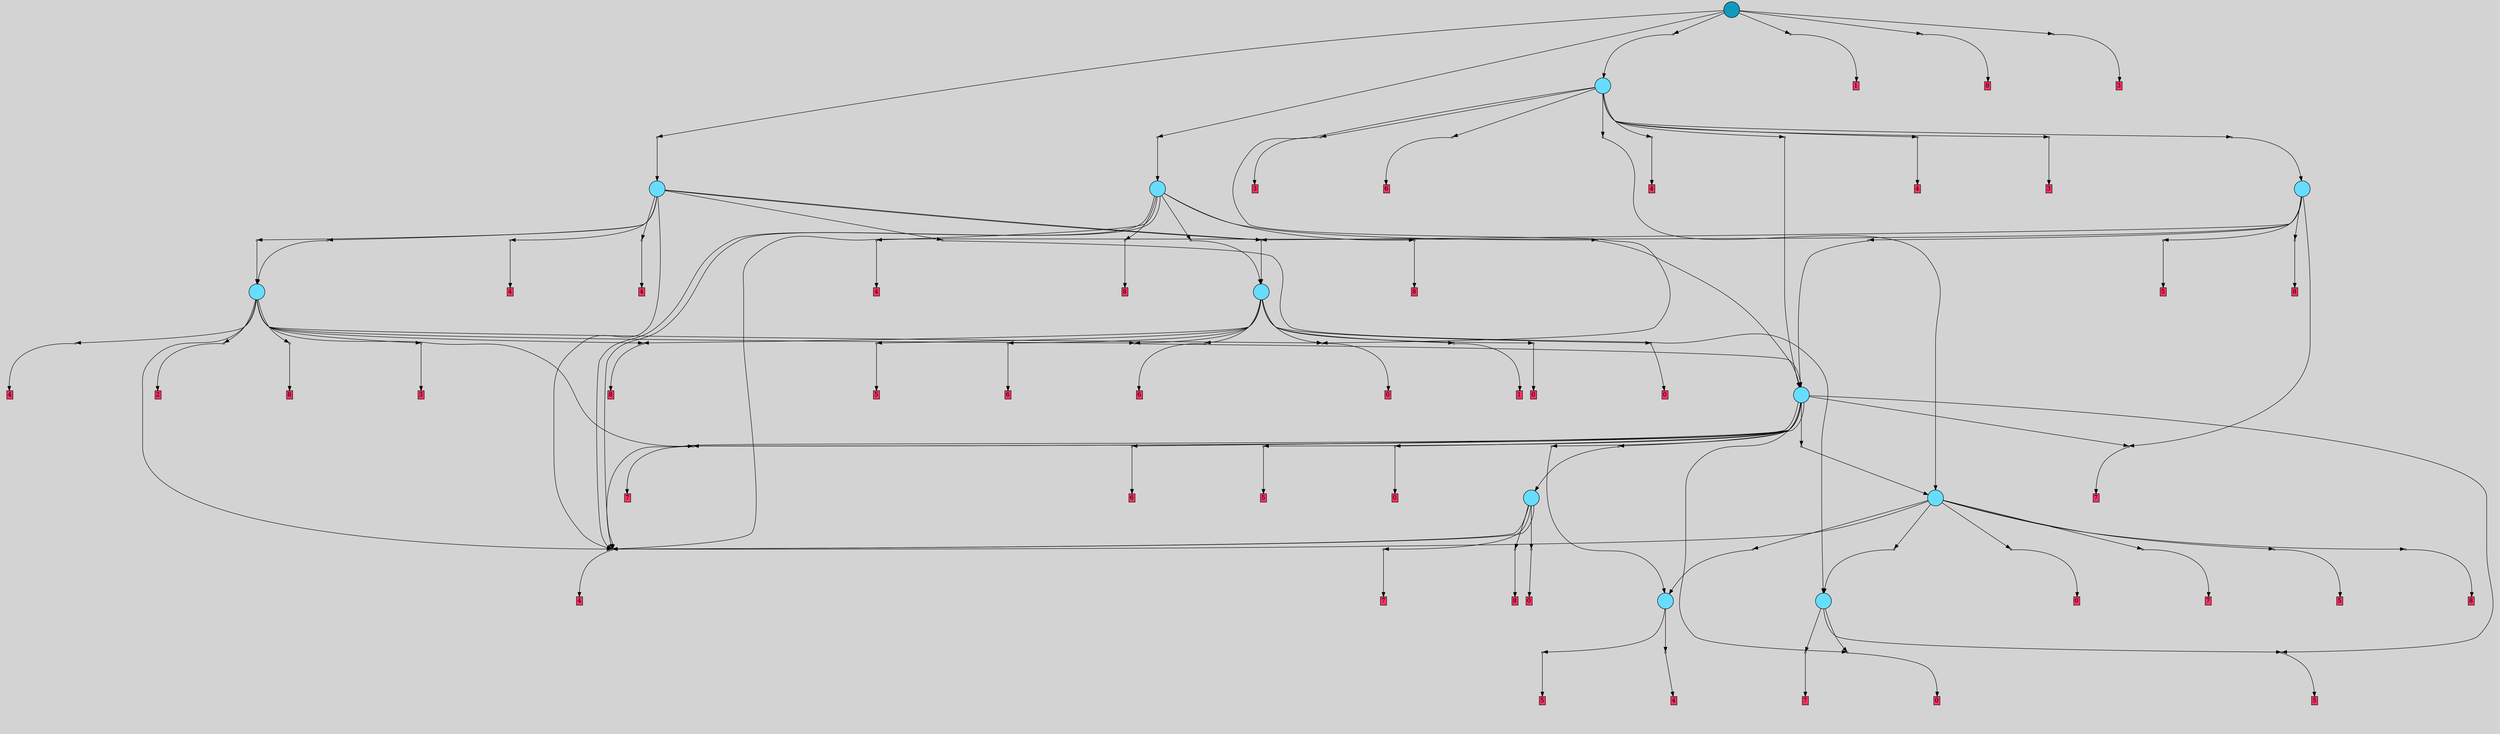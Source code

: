 // File exported with GEGELATI v1.3.1
// On the 2024-04-09 17:56:33
// With the File::TPGGraphDotExporter
digraph{
	graph[pad = "0.212, 0.055" bgcolor = lightgray]
	node[shape=circle style = filled label = ""]
		T4 [fillcolor="#66ddff"]
		T29 [fillcolor="#66ddff"]
		T34 [fillcolor="#66ddff"]
		T99 [fillcolor="#66ddff"]
		T178 [fillcolor="#66ddff"]
		T267 [fillcolor="#66ddff"]
		T281 [fillcolor="#66ddff"]
		T438 [fillcolor="#66ddff"]
		T498 [fillcolor="#66ddff"]
		T554 [fillcolor="#66ddff"]
		T604 [fillcolor="#66ddff"]
		T717 [fillcolor="#1199bb"]
		P16936 [fillcolor="#cccccc" shape=point] //
		I16936 [shape=box style=invis label="6|4&1|0#3|1#2|5#2|3#4|5#1|5&#92;n2|6&1|7#2|2#2|6#3|3#1|3#0|0&#92;n4|6&3|5#4|6#3|0#3|4#2|2#2|0&#92;n3|1&0|1#0|5#1|0#1|5#2|2#3|6&#92;n5|5&2|2#0|0#3|3#1|1#2|6#3|4&#92;n3|6&3|0#4|2#3|5#4|3#2|1#2|7&#92;n7|0&3|1#3|2#2|3#4|6#2|4#2|0&#92;n6|1&0|4#2|4#1|0#2|1#4|3#1|6&#92;n3|7&0|2#2|6#1|1#4|5#4|3#1|5&#92;n"]
		P16936 -> I16936[style=invis]
		A11760 [fillcolor="#ff3366" shape=box margin=0.03 width=0 height=0 label="4"]
		T4 -> P16936 -> A11760
		P16937 [fillcolor="#cccccc" shape=point] //
		I16937 [shape=box style=invis label="8|1&1|2#4|3#3|6#4|2#0|1#4|7&#92;n1|5&1|7#0|1#4|4#1|7#2|4#0|7&#92;n8|7&3|6#1|5#1|3#2|6#2|6#2|1&#92;n6|7&1|7#2|4#1|3#0|5#2|1#1|7&#92;n"]
		P16937 -> I16937[style=invis]
		A11761 [fillcolor="#ff3366" shape=box margin=0.03 width=0 height=0 label="5"]
		T4 -> P16937 -> A11761
		P16938 [fillcolor="#cccccc" shape=point] //
		I16938 [shape=box style=invis label="3|2&0|1#4|3#3|1#4|6#3|6#0|3&#92;n0|5&1|5#1|2#2|4#3|4#2|3#2|0&#92;n2|1&3|1#4|3#4|1#4|3#1|7#4|0&#92;n4|0&2|3#3|6#0|2#4|0#4|4#1|3&#92;n"]
		P16938 -> I16938[style=invis]
		A11762 [fillcolor="#ff3366" shape=box margin=0.03 width=0 height=0 label="0"]
		T29 -> P16938 -> A11762
		P16939 [fillcolor="#cccccc" shape=point] //
		I16939 [shape=box style=invis label="8|5&1|3#0|6#4|2#1|0#2|2#4|0&#92;n5|2&3|7#4|0#4|4#3|0#4|7#3|3&#92;n7|5&2|4#0|1#0|2#2|0#0|2#1|4&#92;n0|6&3|0#2|7#2|1#2|4#0|3#2|2&#92;n7|3&3|7#4|5#0|1#0|7#2|7#4|2&#92;n3|5&1|6#1|1#1|7#0|1#2|6#2|6&#92;n8|0&4|5#3|4#1|1#2|7#0|3#4|5&#92;n2|5&2|7#2|3#3|1#0|2#3|2#1|3&#92;n0|4&4|0#4|0#2|3#4|4#3|7#1|5&#92;n"]
		P16939 -> I16939[style=invis]
		A11763 [fillcolor="#ff3366" shape=box margin=0.03 width=0 height=0 label="4"]
		T29 -> P16939 -> A11763
		P16940 [fillcolor="#cccccc" shape=point] //
		I16940 [shape=box style=invis label="1|0&4|4#3|4#1|2#2|0#1|1#4|4&#92;n7|5&3|3#2|6#3|5#3|1#4|2#4|3&#92;n2|3&3|3#0|3#1|6#4|5#4|7#1|4&#92;n"]
		P16940 -> I16940[style=invis]
		A11764 [fillcolor="#ff3366" shape=box margin=0.03 width=0 height=0 label="7"]
		T29 -> P16940 -> A11764
		T29 -> P16939
		P16941 [fillcolor="#cccccc" shape=point] //
		I16941 [shape=box style=invis label="7|3&2|4#2|6#4|1#1|0#3|6#0|7&#92;n6|3&1|4#2|4#1|5#0|0#4|6#3|6&#92;n4|6&1|0#0|7#0|3#1|3#2|6#3|5&#92;n0|0&1|6#2|5#0|0#0|3#1|1#1|2&#92;n8|7&4|7#4|4#0|1#0|6#2|3#2|5&#92;n"]
		P16941 -> I16941[style=invis]
		A11765 [fillcolor="#ff3366" shape=box margin=0.03 width=0 height=0 label="8"]
		T29 -> P16941 -> A11765
		P16942 [fillcolor="#cccccc" shape=point] //
		I16942 [shape=box style=invis label="4|3&3|4#3|7#4|6#3|3#4|6#0|0&#92;n0|3&0|3#4|1#2|4#0|3#2|0#0|7&#92;n2|3&0|4#0|1#4|2#2|7#0|2#2|1&#92;n0|7&4|7#4|7#1|1#3|7#2|0#0|6&#92;n0|5&0|2#1|1#0|0#0|5#0|6#0|7&#92;n"]
		P16942 -> I16942[style=invis]
		A11766 [fillcolor="#ff3366" shape=box margin=0.03 width=0 height=0 label="0"]
		T34 -> P16942 -> A11766
		P16943 [fillcolor="#cccccc" shape=point] //
		I16943 [shape=box style=invis label="5|0&2|5#3|7#3|1#2|0#3|5#3|1&#92;n8|4&0|0#4|7#2|4#4|1#0|6#1|1&#92;n4|0&2|5#4|0#0|7#3|2#1|5#0|2&#92;n7|2&0|6#1|4#1|0#2|1#1|3#2|2&#92;n5|5&2|5#0|0#0|7#0|5#3|3#2|1&#92;n6|0&0|2#0|1#4|1#2|4#2|4#2|1&#92;n3|0&0|3#3|5#2|7#0|2#1|2#4|7&#92;n3|0&2|6#4|1#3|0#2|0#4|0#4|0&#92;n2|3&1|7#3|2#2|7#3|3#1|0#3|5&#92;n"]
		P16943 -> I16943[style=invis]
		A11767 [fillcolor="#ff3366" shape=box margin=0.03 width=0 height=0 label="5"]
		T34 -> P16943 -> A11767
		P16944 [fillcolor="#cccccc" shape=point] //
		I16944 [shape=box style=invis label="5|1&3|0#3|4#2|0#0|3#3|0#0|7&#92;n3|0&4|1#3|1#3|6#1|5#2|4#4|1&#92;n"]
		P16944 -> I16944[style=invis]
		A11768 [fillcolor="#ff3366" shape=box margin=0.03 width=0 height=0 label="7"]
		T34 -> P16944 -> A11768
		P16945 [fillcolor="#cccccc" shape=point] //
		I16945 [shape=box style=invis label="7|2&4|1#4|2#0|3#3|7#0|6#0|3&#92;n0|3&4|0#0|5#0|2#4|0#1|4#2|1&#92;n8|6&3|3#2|7#0|5#2|0#1|4#1|1&#92;n"]
		P16945 -> I16945[style=invis]
		T99 -> P16945 -> T4
		P16946 [fillcolor="#cccccc" shape=point] //
		I16946 [shape=box style=invis label="4|0&2|3#3|6#0|2#4|0#4|4#1|3&#92;n2|1&3|1#4|3#4|1#4|3#1|7#4|0&#92;n3|2&0|1#4|3#3|1#4|6#3|6#0|3&#92;n"]
		P16946 -> I16946[style=invis]
		A11769 [fillcolor="#ff3366" shape=box margin=0.03 width=0 height=0 label="0"]
		T99 -> P16946 -> A11769
		P16947 [fillcolor="#cccccc" shape=point] //
		I16947 [shape=box style=invis label="1|5&3|2#0|3#2|5#1|5#3|0#0|5&#92;n6|2&3|4#0|0#0|3#4|4#4|5#1|7&#92;n1|2&0|6#0|4#4|1#0|0#2|6#4|6&#92;n8|0&1|7#3|6#0|7#2|5#2|2#2|3&#92;n"]
		P16947 -> I16947[style=invis]
		A11770 [fillcolor="#ff3366" shape=box margin=0.03 width=0 height=0 label="7"]
		T99 -> P16947 -> A11770
		P16948 [fillcolor="#cccccc" shape=point] //
		I16948 [shape=box style=invis label="5|0&2|5#3|7#3|1#2|0#3|5#3|1&#92;n2|3&3|0#1|3#3|7#0|0#3|1#4|3&#92;n8|4&0|0#4|7#2|4#4|1#0|6#1|1&#92;n4|0&2|5#4|0#0|7#3|2#0|5#0|2&#92;n5|5&2|5#0|0#0|7#0|5#3|3#2|1&#92;n5|2&0|6#1|4#1|0#2|1#1|3#2|2&#92;n6|0&0|2#0|1#4|1#2|4#2|4#2|1&#92;n3|0&2|6#4|1#3|0#2|0#4|0#4|0&#92;n3|0&0|3#3|5#2|7#0|2#1|2#4|7&#92;n"]
		P16948 -> I16948[style=invis]
		A11771 [fillcolor="#ff3366" shape=box margin=0.03 width=0 height=0 label="5"]
		T99 -> P16948 -> A11771
		T99 -> P16939
		P16949 [fillcolor="#cccccc" shape=point] //
		I16949 [shape=box style=invis label="4|4&2|6#0|0#0|1#2|1#1|1#3|1&#92;n3|5&2|0#4|4#2|6#0|7#3|3#3|6&#92;n7|0&3|3#3|4#1|2#3|7#0|5#4|0&#92;n"]
		P16949 -> I16949[style=invis]
		T99 -> P16949 -> T34
		P16950 [fillcolor="#cccccc" shape=point] //
		I16950 [shape=box style=invis label="3|0&0|6#2|0#1|6#1|0#4|2#2|5&#92;n4|3&2|3#0|4#0|4#3|4#1|1#1|0&#92;n7|5&4|1#4|7#0|3#0|4#1|5#2|4&#92;n4|3&0|5#2|1#3|7#4|7#4|6#2|0&#92;n3|0&0|6#0|6#3|1#1|6#1|4#0|6&#92;n0|1&2|1#1|5#4|1#2|3#3|0#0|0&#92;n2|0&3|1#4|3#0|3#2|2#2|3#2|3&#92;n2|7&1|6#0|7#4|0#2|3#4|2#2|2&#92;n2|5&0|2#3|2#3|6#3|0#2|1#0|5&#92;n2|1&2|2#1|3#3|0#0|3#0|2#3|5&#92;n"]
		P16950 -> I16950[style=invis]
		A11772 [fillcolor="#ff3366" shape=box margin=0.03 width=0 height=0 label="8"]
		T99 -> P16950 -> A11772
		P16951 [fillcolor="#cccccc" shape=point] //
		I16951 [shape=box style=invis label="8|0&3|3#2|6#2|3#0|0#1|4#1|1&#92;n2|7&4|3#1|2#0|6#1|7#4|6#1|2&#92;n"]
		P16951 -> I16951[style=invis]
		A11773 [fillcolor="#ff3366" shape=box margin=0.03 width=0 height=0 label="6"]
		T178 -> P16951 -> A11773
		P16952 [fillcolor="#cccccc" shape=point] //
		I16952 [shape=box style=invis label="6|0&3|2#1|3#3|7#2|1#3|0#3|5&#92;n2|6&4|1#2|3#0|1#2|5#4|4#4|3&#92;n8|7&4|6#1|5#1|3#2|6#0|6#2|1&#92;n6|7&1|7#2|4#1|3#0|5#2|6#1|7&#92;n"]
		P16952 -> I16952[style=invis]
		A11774 [fillcolor="#ff3366" shape=box margin=0.03 width=0 height=0 label="5"]
		T178 -> P16952 -> A11774
		P16953 [fillcolor="#cccccc" shape=point] //
		I16953 [shape=box style=invis label="2|5&3|1#4|6#3|2#0|1#0|1#1|0&#92;n4|3&2|3#0|4#0|4#3|4#1|1#1|0&#92;n8|4&0|2#2|7#3|6#2|1#0|4#0|2&#92;n4|3&0|5#2|1#0|7#4|7#4|6#2|0&#92;n3|0&0|6#0|6#3|7#1|6#1|4#0|6&#92;n7|5&4|1#4|7#0|3#0|4#1|5#2|4&#92;n2|0&3|1#4|3#0|3#2|2#2|3#2|3&#92;n2|7&1|6#4|7#4|0#2|3#4|2#2|2&#92;n2|1&2|2#1|3#3|0#0|3#0|2#3|5&#92;n2|5&0|2#3|2#3|6#3|0#2|1#0|5&#92;n"]
		P16953 -> I16953[style=invis]
		T178 -> P16953 -> T99
		P16954 [fillcolor="#cccccc" shape=point] //
		I16954 [shape=box style=invis label="6|7&3|0#2|0#3|5#1|0#4|2#2|1&#92;n5|0&1|7#0|5#2|3#1|1#4|4#1|4&#92;n"]
		P16954 -> I16954[style=invis]
		A11775 [fillcolor="#ff3366" shape=box margin=0.03 width=0 height=0 label="0"]
		T178 -> P16954 -> A11775
		P16955 [fillcolor="#cccccc" shape=point] //
		I16955 [shape=box style=invis label="7|5&2|4#0|4#2|5#0|1#0|3#4|5&#92;n8|4&0|6#1|0#1|3#1|6#2|5#1|1&#92;n6|3&1|0#4|5#3|7#1|6#1|0#0|3&#92;n3|2&2|6#3|6#2|0#3|2#2|1#0|7&#92;n1|6&4|6#3|6#4|0#1|1#3|4#1|2&#92;n"]
		P16955 -> I16955[style=invis]
		A11776 [fillcolor="#ff3366" shape=box margin=0.03 width=0 height=0 label="7"]
		T178 -> P16955 -> A11776
		T178 -> P16943
		P16956 [fillcolor="#cccccc" shape=point] //
		I16956 [shape=box style=invis label="4|0&2|5#4|0#0|7#3|2#1|5#0|2&#92;n8|1&2|4#2|4#2|7#1|7#1|6#0|7&#92;n8|4&0|0#4|7#3|4#4|1#0|6#1|1&#92;n5|0&2|5#3|7#3|1#2|0#3|5#3|1&#92;n7|2&0|6#1|4#1|0#2|1#1|3#2|2&#92;n6|0&0|2#0|1#4|1#2|4#2|4#2|1&#92;n3|0&0|3#3|5#2|7#0|2#1|2#4|7&#92;n3|0&2|6#4|1#3|0#2|0#4|0#4|0&#92;n2|3&1|7#3|2#2|7#3|3#1|0#3|5&#92;n"]
		P16956 -> I16956[style=invis]
		T178 -> P16956 -> T29
		P16957 [fillcolor="#cccccc" shape=point] //
		I16957 [shape=box style=invis label="6|4&4|1#3|1#3|6#1|5#2|4#4|1&#92;n"]
		P16957 -> I16957[style=invis]
		A11777 [fillcolor="#ff3366" shape=box margin=0.03 width=0 height=0 label="7"]
		T178 -> P16957 -> A11777
		T178 -> P16939
		P16958 [fillcolor="#cccccc" shape=point] //
		I16958 [shape=box style=invis label="7|0&3|3#3|4#1|2#3|7#0|5#4|0&#92;n4|5&0|1#0|0#2|6#1|3#0|7#2|7&#92;n5|0&3|6#2|1#0|3#4|2#4|4#0|4&#92;n3|5&2|0#4|4#2|6#0|7#3|3#3|6&#92;n4|4&2|6#0|2#4|6#2|1#1|1#3|1&#92;n"]
		P16958 -> I16958[style=invis]
		T178 -> P16958 -> T4
		T178 -> P16955
		T178 -> P16942
		P16959 [fillcolor="#cccccc" shape=point] //
		I16959 [shape=box style=invis label="5|4&2|7#4|1#1|6#3|3#2|2#2|5&#92;n2|1&4|4#4|5#0|2#3|7#1|6#1|0&#92;n5|4&4|7#3|5#1|4#1|6#4|0#3|1&#92;n2|5&0|2#0|2#2|3#0|3#0|3#2|3&#92;n2|3&4|7#3|5#0|1#2|3#3|5#2|3&#92;n8|5&3|2#3|0#4|1#0|0#4|5#4|0&#92;n7|2&3|0#1|6#0|3#2|2#4|6#1|1&#92;n"]
		P16959 -> I16959[style=invis]
		A11778 [fillcolor="#ff3366" shape=box margin=0.03 width=0 height=0 label="1"]
		T267 -> P16959 -> A11778
		P16960 [fillcolor="#cccccc" shape=point] //
		I16960 [shape=box style=invis label="8|0&3|3#2|6#2|5#0|0#1|4#1|1&#92;n"]
		P16960 -> I16960[style=invis]
		A11779 [fillcolor="#ff3366" shape=box margin=0.03 width=0 height=0 label="6"]
		T267 -> P16960 -> A11779
		P16961 [fillcolor="#cccccc" shape=point] //
		I16961 [shape=box style=invis label="3|5&1|2#2|7#2|5#4|4#2|7#1|5&#92;n2|0&3|4#1|3#3|5#1|3#2|0#1|4&#92;n"]
		P16961 -> I16961[style=invis]
		A11780 [fillcolor="#ff3366" shape=box margin=0.03 width=0 height=0 label="0"]
		T267 -> P16961 -> A11780
		P16962 [fillcolor="#cccccc" shape=point] //
		I16962 [shape=box style=invis label="2|2&0|4#4|0#0|3#4|2#3|1#2|4&#92;n1|5&1|7#1|4#0|4#0|6#2|0#0|5&#92;n8|0&3|0#4|7#3|0#3|2#3|3#4|5&#92;n"]
		P16962 -> I16962[style=invis]
		T267 -> P16962 -> T178
		P16963 [fillcolor="#cccccc" shape=point] //
		I16963 [shape=box style=invis label="2|0&3|4#1|3#2|5#1|3#2|0#1|4&#92;n"]
		P16963 -> I16963[style=invis]
		A11781 [fillcolor="#ff3366" shape=box margin=0.03 width=0 height=0 label="0"]
		T267 -> P16963 -> A11781
		P16964 [fillcolor="#cccccc" shape=point] //
		I16964 [shape=box style=invis label="4|3&2|3#0|4#0|4#3|4#1|1#1|0&#92;n7|5&4|1#4|7#0|3#0|4#1|5#2|4&#92;n4|3&0|5#2|1#3|7#4|7#4|6#2|0&#92;n3|0&0|6#0|6#3|1#1|6#1|4#0|6&#92;n0|1&2|1#1|5#4|1#2|3#3|0#0|0&#92;n2|0&3|1#4|3#0|3#2|2#2|3#2|3&#92;n2|7&1|6#4|7#4|0#2|3#4|2#2|2&#92;n2|1&2|2#1|3#3|0#0|3#0|2#3|5&#92;n2|5&0|2#3|2#3|6#3|0#2|1#0|5&#92;n"]
		P16964 -> I16964[style=invis]
		A11782 [fillcolor="#ff3366" shape=box margin=0.03 width=0 height=0 label="8"]
		T267 -> P16964 -> A11782
		P16965 [fillcolor="#cccccc" shape=point] //
		I16965 [shape=box style=invis label="4|3&3|4#3|7#4|6#3|3#4|6#0|0&#92;n0|7&4|7#4|7#1|1#3|7#2|0#0|6&#92;n2|3&0|4#0|1#4|2#2|7#0|2#2|1&#92;n0|3&0|3#4|7#2|4#0|3#2|0#0|7&#92;n0|5&0|2#1|1#0|0#0|5#0|6#0|7&#92;n"]
		P16965 -> I16965[style=invis]
		A11783 [fillcolor="#ff3366" shape=box margin=0.03 width=0 height=0 label="0"]
		T267 -> P16965 -> A11783
		P16966 [fillcolor="#cccccc" shape=point] //
		I16966 [shape=box style=invis label="5|7&3|5#0|7#1|1#3|6#1|2#3|6&#92;n4|2&2|0#0|2#4|7#2|0#1|2#0|5&#92;n2|6&4|1#2|3#4|1#4|5#4|6#3|3&#92;n4|0&3|1#4|3#1|3#2|1#4|3#4|6&#92;n4|1&3|2#1|7#4|7#2|1#3|0#3|1&#92;n1|5&1|5#2|7#3|0#0|2#4|1#3|0&#92;n5|4&3|5#2|0#2|1#4|7#2|6#4|3&#92;n"]
		P16966 -> I16966[style=invis]
		A11784 [fillcolor="#ff3366" shape=box margin=0.03 width=0 height=0 label="5"]
		T267 -> P16966 -> A11784
		P16967 [fillcolor="#cccccc" shape=point] //
		I16967 [shape=box style=invis label="5|3&3|4#0|2#1|7#4|1#2|4#1|2&#92;n4|0&1|7#2|2#3|6#1|0#1|5#1|0&#92;n0|5&4|1#1|4#2|1#4|3#4|5#1|5&#92;n3|5&2|2#0|1#3|7#2|2#3|5#2|1&#92;n"]
		P16967 -> I16967[style=invis]
		A11785 [fillcolor="#ff3366" shape=box margin=0.03 width=0 height=0 label="6"]
		T267 -> P16967 -> A11785
		P16968 [fillcolor="#cccccc" shape=point] //
		I16968 [shape=box style=invis label="8|0&4|1#0|2#4|1#3|3#2|4#2|0&#92;n6|4&3|1#3|2#2|1#0|7#0|6#3|3&#92;n1|0&1|3#3|7#0|5#1|7#4|4#2|4&#92;n7|6&1|4#1|2#0|2#0|4#3|0#2|4&#92;n1|3&2|2#2|2#2|4#0|6#4|0#3|5&#92;n8|1&3|3#1|0#4|5#1|4#4|2#3|4&#92;n5|4&4|1#4|2#0|4#4|5#2|2#1|3&#92;n1|7&3|5#1|7#1|1#2|0#3|0#4|2&#92;n1|7&0|1#0|1#2|3#4|6#2|4#1|7&#92;n5|7&1|0#4|4#2|5#4|0#0|4#2|3&#92;n"]
		P16968 -> I16968[style=invis]
		A11786 [fillcolor="#ff3366" shape=box margin=0.03 width=0 height=0 label="2"]
		T281 -> P16968 -> A11786
		P16969 [fillcolor="#cccccc" shape=point] //
		I16969 [shape=box style=invis label="8|4&0|2#2|7#3|6#2|1#0|4#0|2&#92;n4|3&2|3#0|4#0|4#3|4#1|1#1|0&#92;n1|6&3|4#3|5#4|3#4|4#3|0#4|5&#92;n4|3&0|5#2|1#3|7#4|7#4|6#2|1&#92;n2|1&2|2#1|3#3|0#0|3#0|2#3|5&#92;n7|5&4|1#4|7#0|3#0|4#1|5#2|4&#92;n2|7&1|6#4|7#4|0#2|3#4|2#2|2&#92;n3|0&0|6#0|6#3|7#1|6#1|4#0|6&#92;n2|5&0|2#3|2#3|6#3|0#2|1#0|5&#92;n"]
		P16969 -> I16969[style=invis]
		A11787 [fillcolor="#ff3366" shape=box margin=0.03 width=0 height=0 label="8"]
		T281 -> P16969 -> A11787
		T281 -> P16961
		T281 -> P16962
		P16970 [fillcolor="#cccccc" shape=point] //
		I16970 [shape=box style=invis label="0|5&1|7#1|2#2|3#3|1#4|3#2|6&#92;n1|0&1|5#3|4#4|1#0|0#2|2#2|6&#92;n2|4&1|0#3|4#3|5#0|2#3|2#2|1&#92;n0|4&3|5#0|0#2|4#1|6#4|3#4|7&#92;n8|7&1|5#0|4#0|7#4|7#1|3#2|2&#92;n"]
		P16970 -> I16970[style=invis]
		A11788 [fillcolor="#ff3366" shape=box margin=0.03 width=0 height=0 label="3"]
		T281 -> P16970 -> A11788
		T281 -> P16955
		P16971 [fillcolor="#cccccc" shape=point] //
		I16971 [shape=box style=invis label="0|6&3|0#2|7#2|1#2|4#0|3#2|4&#92;n7|5&2|4#0|1#0|2#2|0#0|2#1|4&#92;n7|2&1|5#3|1#2|0#0|0#2|0#2|1&#92;n8|5&1|3#0|6#4|2#1|0#2|2#4|0&#92;n6|0&2|4#3|5#4|6#4|7#0|5#2|1&#92;n3|5&1|6#0|1#1|7#0|1#2|6#2|6&#92;n8|0&4|5#3|4#1|1#2|7#0|3#4|5&#92;n7|3&3|7#4|5#0|1#0|7#2|7#4|2&#92;n"]
		P16971 -> I16971[style=invis]
		A11789 [fillcolor="#ff3366" shape=box margin=0.03 width=0 height=0 label="4"]
		T281 -> P16971 -> A11789
		T281 -> P16964
		T281 -> P16939
		P16972 [fillcolor="#cccccc" shape=point] //
		I16972 [shape=box style=invis label="2|0&3|4#1|3#3|5#1|3#2|0#1|6&#92;n3|5&1|2#2|7#2|5#4|4#2|7#1|5&#92;n"]
		P16972 -> I16972[style=invis]
		T438 -> P16972 -> T267
		P16973 [fillcolor="#cccccc" shape=point] //
		I16973 [shape=box style=invis label="2|2&0|4#4|0#0|3#4|2#3|1#2|4&#92;n8|0&3|0#3|7#3|0#3|2#3|3#4|5&#92;n1|5&1|7#1|4#0|4#0|6#2|0#0|5&#92;n0|2&0|0#2|3#2|3#3|4#4|3#3|5&#92;n"]
		P16973 -> I16973[style=invis]
		T438 -> P16973 -> T178
		T438 -> P16939
		P16974 [fillcolor="#cccccc" shape=point] //
		I16974 [shape=box style=invis label="7|2&0|6#1|4#1|0#2|1#1|3#2|2&#92;n8|4&0|0#4|7#2|4#4|1#0|6#1|1&#92;n4|0&2|5#4|0#0|7#3|2#1|5#0|2&#92;n2|1&2|2#4|2#2|1#0|6#0|3#0|2&#92;n5|5&2|5#0|0#0|7#0|5#3|3#2|1&#92;n6|0&0|2#0|1#4|1#2|4#2|4#2|1&#92;n3|0&0|3#3|5#2|7#0|2#1|2#4|7&#92;n5|4&3|4#0|5#1|6#1|7#1|6#4|1&#92;n5|0&2|5#3|7#3|6#2|0#3|5#3|1&#92;n2|3&1|6#3|2#2|7#3|3#1|0#3|5&#92;n"]
		P16974 -> I16974[style=invis]
		A11790 [fillcolor="#ff3366" shape=box margin=0.03 width=0 height=0 label="5"]
		T438 -> P16974 -> A11790
		P16975 [fillcolor="#cccccc" shape=point] //
		I16975 [shape=box style=invis label="2|5&0|2#3|2#3|6#3|0#2|1#0|5&#92;n0|1&2|1#1|5#4|1#2|3#3|0#0|0&#92;n2|7&1|6#4|7#4|0#2|3#4|2#2|2&#92;n2|3&1|3#1|0#2|5#2|4#4|1#1|7&#92;n7|5&3|0#4|3#1|1#4|1#2|3#2|3&#92;n2|1&2|2#1|3#3|0#4|3#0|2#3|5&#92;n3|0&0|6#0|6#3|1#1|4#1|4#0|6&#92;n"]
		P16975 -> I16975[style=invis]
		A11791 [fillcolor="#ff3366" shape=box margin=0.03 width=0 height=0 label="8"]
		T438 -> P16975 -> A11791
		T438 -> P16957
		P16976 [fillcolor="#cccccc" shape=point] //
		I16976 [shape=box style=invis label="7|1&1|2#4|3#3|0#0|4#2|4#1|1&#92;n7|6&2|0#2|6#2|1#0|7#1|0#3|0&#92;n3|7&2|0#2|7#0|7#1|6#2|1#2|4&#92;n8|0&0|0#4|3#4|3#3|0#4|1#4|5&#92;n4|5&0|6#4|4#2|7#4|1#4|7#1|3&#92;n"]
		P16976 -> I16976[style=invis]
		T498 -> P16976 -> T438
		P16977 [fillcolor="#cccccc" shape=point] //
		I16977 [shape=box style=invis label="0|4&3|5#0|0#0|4#1|6#4|3#1|7&#92;n0|5&1|7#1|2#2|3#3|1#4|3#2|7&#92;n8|1&0|3#2|4#3|0#3|7#3|6#1|3&#92;n1|0&0|5#3|4#4|1#0|0#2|2#2|6&#92;n"]
		P16977 -> I16977[style=invis]
		A11792 [fillcolor="#ff3366" shape=box margin=0.03 width=0 height=0 label="3"]
		T498 -> P16977 -> A11792
		P16978 [fillcolor="#cccccc" shape=point] //
		I16978 [shape=box style=invis label="0|5&4|1#1|4#2|1#4|3#4|5#1|5&#92;n4|0&1|7#2|2#3|6#1|0#1|5#1|0&#92;n5|3&3|4#0|2#1|7#4|1#2|4#1|2&#92;n3|5&2|7#0|1#3|7#2|2#3|5#2|1&#92;n"]
		P16978 -> I16978[style=invis]
		A11793 [fillcolor="#ff3366" shape=box margin=0.03 width=0 height=0 label="6"]
		T498 -> P16978 -> A11793
		T498 -> P16961
		P16979 [fillcolor="#cccccc" shape=point] //
		I16979 [shape=box style=invis label="0|0&0|4#1|7#0|1#0|5#1|7#4|6&#92;n7|5&2|4#0|1#0|2#2|0#0|2#1|4&#92;n5|2&3|7#4|0#4|4#3|0#4|5#3|3&#92;n2|5&2|7#2|3#3|1#0|2#3|2#1|3&#92;n7|3&3|7#4|5#0|1#1|7#2|7#4|2&#92;n1|5&1|4#4|3#2|2#4|7#0|4#0|3&#92;n0|0&1|7#3|6#0|7#3|0#1|7#1|5&#92;n3|5&1|6#1|1#1|7#0|1#2|6#2|0&#92;n8|2&2|3#1|1#3|7#1|5#4|2#0|6&#92;n"]
		P16979 -> I16979[style=invis]
		A11794 [fillcolor="#ff3366" shape=box margin=0.03 width=0 height=0 label="4"]
		T498 -> P16979 -> A11794
		P16980 [fillcolor="#cccccc" shape=point] //
		I16980 [shape=box style=invis label="1|3&2|3#1|1#1|7#1|2#3|6#2|3&#92;n6|7&3|5#2|3#4|1#2|5#3|6#3|7&#92;n1|0&3|4#4|5#2|7#4|4#0|1#1|1&#92;n"]
		P16980 -> I16980[style=invis]
		T498 -> P16980 -> T178
		P16981 [fillcolor="#cccccc" shape=point] //
		I16981 [shape=box style=invis label="0|6&1|6#0|6#3|5#4|4#1|2#3|2&#92;n8|5&1|3#0|6#4|2#1|0#2|2#4|0&#92;n5|2&3|7#4|0#4|4#3|0#4|7#3|3&#92;n7|3&3|7#4|5#0|1#0|7#2|7#4|2&#92;n0|6&3|0#2|7#2|1#2|4#0|3#2|2&#92;n7|5&2|4#0|1#0|2#2|0#0|2#1|4&#92;n3|5&1|6#1|1#1|7#0|1#2|6#2|6&#92;n8|0&4|5#3|4#1|1#2|7#0|3#4|5&#92;n2|5&2|7#2|3#2|1#0|2#3|2#1|3&#92;n0|4&4|0#4|0#2|3#4|4#3|7#1|5&#92;n"]
		P16981 -> I16981[style=invis]
		A11795 [fillcolor="#ff3366" shape=box margin=0.03 width=0 height=0 label="4"]
		T498 -> P16981 -> A11795
		P16982 [fillcolor="#cccccc" shape=point] //
		I16982 [shape=box style=invis label="7|5&4|1#4|7#0|3#0|4#1|5#2|4&#92;n8|4&0|2#2|7#3|6#2|1#0|4#0|2&#92;n4|3&0|5#2|1#0|7#4|7#4|6#2|0&#92;n3|0&0|6#0|6#3|7#1|6#1|4#0|6&#92;n4|3&2|3#0|4#0|4#3|4#1|1#1|0&#92;n2|0&3|1#4|3#0|3#2|2#2|3#2|3&#92;n2|7&1|6#4|7#4|0#2|3#4|2#2|2&#92;n2|1&2|2#1|3#3|0#0|3#0|2#3|5&#92;n2|5&0|2#3|2#3|6#3|0#2|1#0|5&#92;n"]
		P16982 -> I16982[style=invis]
		T498 -> P16982 -> T99
		P16983 [fillcolor="#cccccc" shape=point] //
		I16983 [shape=box style=invis label="8|7&1|5#0|4#0|7#4|7#1|3#2|6&#92;n1|0&1|5#3|4#4|1#0|0#2|2#2|6&#92;n0|4&3|5#0|0#2|4#1|6#4|3#4|7&#92;n2|4&1|0#3|4#3|5#0|2#3|2#2|1&#92;n0|5&1|7#1|2#2|3#3|1#4|3#2|7&#92;n"]
		P16983 -> I16983[style=invis]
		A11796 [fillcolor="#ff3366" shape=box margin=0.03 width=0 height=0 label="3"]
		T498 -> P16983 -> A11796
		P16984 [fillcolor="#cccccc" shape=point] //
		I16984 [shape=box style=invis label="2|4&0|4#4|0#0|3#4|2#3|1#2|2&#92;n0|2&0|0#2|0#2|3#3|4#4|3#3|0&#92;n5|2&2|6#0|0#1|4#4|5#0|0#3|4&#92;n8|0&3|0#3|7#0|0#3|2#3|3#4|5&#92;n"]
		P16984 -> I16984[style=invis]
		T554 -> P16984 -> T178
		T554 -> P16939
		P16985 [fillcolor="#cccccc" shape=point] //
		I16985 [shape=box style=invis label="7|3&3|7#4|5#0|1#0|7#2|7#4|2&#92;n5|2&3|7#4|0#4|4#3|0#4|7#3|3&#92;n7|5&2|4#0|1#0|2#2|0#0|2#1|4&#92;n0|6&3|0#2|7#2|1#2|4#0|3#2|2&#92;n8|5&1|3#0|6#4|2#1|0#2|2#4|0&#92;n3|5&1|6#1|1#1|7#4|1#2|6#2|6&#92;n8|0&4|5#3|4#1|1#2|7#0|3#4|5&#92;n2|5&2|7#2|3#3|1#0|2#3|2#1|3&#92;n0|4&4|0#4|0#2|3#4|4#3|7#1|5&#92;n"]
		P16985 -> I16985[style=invis]
		A11797 [fillcolor="#ff3366" shape=box margin=0.03 width=0 height=0 label="4"]
		T554 -> P16985 -> A11797
		P16986 [fillcolor="#cccccc" shape=point] //
		I16986 [shape=box style=invis label="8|4&0|2#4|3#1|6#2|2#2|2#2|2&#92;n3|6&1|2#2|7#2|5#4|4#2|7#1|5&#92;n2|0&3|4#1|3#3|5#1|3#2|0#1|6&#92;n"]
		P16986 -> I16986[style=invis]
		T554 -> P16986 -> T267
		P16987 [fillcolor="#cccccc" shape=point] //
		I16987 [shape=box style=invis label="4|3&2|3#0|4#0|4#3|4#1|2#1|0&#92;n7|5&4|1#4|7#0|3#0|4#1|5#2|4&#92;n3|0&0|6#0|6#3|1#1|6#1|4#0|6&#92;n0|1&2|1#1|5#4|1#2|3#3|0#0|0&#92;n2|0&3|1#4|3#0|3#2|2#2|3#2|3&#92;n2|7&1|6#4|7#4|0#2|3#4|2#2|2&#92;n2|1&2|2#1|3#3|0#0|3#0|2#3|5&#92;n2|5&0|2#3|2#3|6#3|0#2|1#0|5&#92;n0|0&3|3#2|4#3|7#2|2#2|2#0|1&#92;n"]
		P16987 -> I16987[style=invis]
		A11798 [fillcolor="#ff3366" shape=box margin=0.03 width=0 height=0 label="8"]
		T554 -> P16987 -> A11798
		T554 -> P16939
		P16988 [fillcolor="#cccccc" shape=point] //
		I16988 [shape=box style=invis label="5|0&0|6#2|0#1|6#1|0#4|2#2|5&#92;n4|3&2|3#0|4#0|4#3|4#1|1#1|0&#92;n2|0&3|1#4|3#0|3#2|2#2|3#2|3&#92;n4|3&0|5#2|1#3|7#4|7#4|6#2|0&#92;n3|0&0|6#0|6#3|1#1|6#1|4#0|6&#92;n7|5&4|1#4|7#0|3#0|4#1|5#2|4&#92;n6|6&3|7#3|4#2|7#0|3#0|4#3|4&#92;n2|7&1|6#0|7#4|0#2|3#4|2#2|2&#92;n2|5&0|2#3|2#3|6#3|0#2|1#0|5&#92;n2|1&2|2#1|3#3|0#0|3#0|2#3|5&#92;n"]
		P16988 -> I16988[style=invis]
		A11799 [fillcolor="#ff3366" shape=box margin=0.03 width=0 height=0 label="8"]
		T554 -> P16988 -> A11799
		T604 -> P16972
		P16989 [fillcolor="#cccccc" shape=point] //
		I16989 [shape=box style=invis label="8|7&1|0#2|0#3|1#3|0#3|4#3|4&#92;n2|7&3|7#4|7#3|5#1|7#2|6#1|4&#92;n2|7&1|5#1|4#2|6#1|3#4|6#0|1&#92;n5|7&1|5#0|2#2|0#0|0#2|0#3|0&#92;n3|0&3|7#2|1#4|2#2|1#2|2#3|2&#92;n2|2&4|6#4|6#3|3#3|5#1|7#3|4&#92;n3|4&0|7#1|6#1|2#1|5#0|3#1|0&#92;n4|4&0|6#2|3#2|7#4|3#0|5#0|3&#92;n"]
		P16989 -> I16989[style=invis]
		A11800 [fillcolor="#ff3366" shape=box margin=0.03 width=0 height=0 label="4"]
		T604 -> P16989 -> A11800
		T604 -> P16939
		P16990 [fillcolor="#cccccc" shape=point] //
		I16990 [shape=box style=invis label="5|0&2|5#3|7#3|1#2|0#3|5#3|1&#92;n7|2&0|6#1|4#1|0#2|1#1|3#2|2&#92;n8|4&0|0#4|7#2|1#4|1#0|6#1|1&#92;n7|3&1|3#4|7#2|6#2|2#3|0#2|1&#92;n4|1&3|2#0|7#1|7#0|1#1|7#0|5&#92;n5|5&2|5#0|0#0|7#0|5#3|3#2|1&#92;n6|0&0|2#0|1#4|1#0|4#2|4#2|1&#92;n3|0&0|3#3|5#2|7#0|2#1|2#4|7&#92;n"]
		P16990 -> I16990[style=invis]
		T604 -> P16990 -> T34
		T604 -> P16972
		P16991 [fillcolor="#cccccc" shape=point] //
		I16991 [shape=box style=invis label="3|1&1|1#4|6#2|3#1|1#4|5#0|4&#92;n5|7&3|7#2|2#4|4#2|4#1|7#4|2&#92;n3|0&4|0#4|1#3|3#0|1#1|0#0|7&#92;n8|2&0|3#2|7#1|1#3|7#1|0#0|4&#92;n1|6&2|1#2|0#3|2#0|2#2|3#3|5&#92;n3|2&3|6#2|2#4|7#1|7#2|2#1|5&#92;n"]
		P16991 -> I16991[style=invis]
		A11801 [fillcolor="#ff3366" shape=box margin=0.03 width=0 height=0 label="4"]
		T604 -> P16991 -> A11801
		P16992 [fillcolor="#cccccc" shape=point] //
		I16992 [shape=box style=invis label="7|4&1|6#0|3#0|4#3|1#3|3#1|1&#92;n6|1&0|7#0|5#3|7#4|2#3|1#1|4&#92;n7|4&3|0#1|4#0|3#1|2#4|1#1|1&#92;n1|3&0|5#4|5#1|3#2|3#3|0#1|1&#92;n1|5&3|2#3|7#4|1#0|6#4|5#4|0&#92;n8|2&2|3#3|0#3|2#3|6#4|2#0|4&#92;n1|4&2|1#1|5#4|5#4|7#1|4#1|6&#92;n0|0&3|1#3|6#0|3#1|6#1|1#2|6&#92;n4|2&3|0#1|5#0|5#1|4#4|0#1|1&#92;n"]
		P16992 -> I16992[style=invis]
		T604 -> P16992 -> T281
		P16993 [fillcolor="#cccccc" shape=point] //
		I16993 [shape=box style=invis label="2|7&2|6#2|0#1|6#4|0#4|3#0|5&#92;n8|3&1|6#1|3#0|5#1|7#2|5#2|7&#92;n8|0&3|0#3|7#0|5#3|2#3|3#4|5&#92;n"]
		P16993 -> I16993[style=invis]
		T604 -> P16993 -> T281
		P16994 [fillcolor="#cccccc" shape=point] //
		I16994 [shape=box style=invis label="6|3&2|5#1|0#1|6#0|0#0|2#2|0&#92;n0|1&1|4#4|1#3|5#4|5#0|0#4|7&#92;n2|3&4|1#4|5#0|1#2|3#3|5#2|3&#92;n2|4&1|7#3|5#1|4#1|6#4|0#3|1&#92;n7|4&1|1#4|6#4|0#0|0#2|7#1|7&#92;n5|3&2|0#2|5#4|4#1|3#1|3#3|5&#92;n1|0&0|3#3|7#2|7#1|7#2|4#3|6&#92;n8|3&1|3#2|3#1|1#3|5#4|1#2|1&#92;n1|2&1|6#1|1#1|1#4|6#3|0#3|3&#92;n7|3&0|3#4|0#2|4#4|1#4|4#0|7&#92;n"]
		P16994 -> I16994[style=invis]
		A11802 [fillcolor="#ff3366" shape=box margin=0.03 width=0 height=0 label="1"]
		T717 -> P16994 -> A11802
		P16995 [fillcolor="#cccccc" shape=point] //
		I16995 [shape=box style=invis label="4|0&1|1#2|4#0|2#0|7#3|0#4|3&#92;n7|0&4|6#3|7#2|5#3|1#3|7#0|4&#92;n1|4&2|4#3|5#4|1#2|2#3|7#2|4&#92;n"]
		P16995 -> I16995[style=invis]
		T717 -> P16995 -> T604
		P16996 [fillcolor="#cccccc" shape=point] //
		I16996 [shape=box style=invis label="7|2&0|6#1|4#1|0#2|1#1|3#2|2&#92;n5|4&3|4#0|5#1|6#1|7#1|6#4|1&#92;n4|0&2|5#4|0#0|7#3|2#1|5#0|2&#92;n6|0&0|2#0|1#4|1#2|4#2|4#2|1&#92;n5|5&2|5#0|0#0|7#3|5#3|3#2|1&#92;n2|3&1|6#3|2#2|7#3|3#1|0#3|5&#92;n3|0&2|6#4|1#3|0#2|0#4|0#4|0&#92;n8|4&0|0#4|7#2|4#4|1#0|3#1|1&#92;n3|0&0|3#3|5#2|7#0|2#1|2#4|7&#92;n"]
		P16996 -> I16996[style=invis]
		T717 -> P16996 -> T498
		P16997 [fillcolor="#cccccc" shape=point] //
		I16997 [shape=box style=invis label="2|2&0|4#4|0#0|3#4|2#3|1#2|4&#92;n8|0&3|0#4|7#3|0#3|2#3|6#4|5&#92;n1|5&1|7#1|4#0|4#0|6#2|0#0|5&#92;n"]
		P16997 -> I16997[style=invis]
		T717 -> P16997 -> T554
		P16998 [fillcolor="#cccccc" shape=point] //
		I16998 [shape=box style=invis label="3|0&3|2#1|7#3|6#3|4#2|7#0|2&#92;n8|6&2|5#4|6#1|5#2|5#4|5#4|7&#92;n7|3&4|4#4|7#1|5#0|6#4|4#3|2&#92;n7|4&2|1#3|0#3|2#0|2#4|0#3|4&#92;n8|1&1|5#0|5#1|6#4|7#1|6#1|0&#92;n5|6&0|6#3|6#3|5#4|5#1|5#3|5&#92;n8|7&4|3#0|0#2|7#0|6#1|6#2|7&#92;n3|7&1|6#4|6#1|7#4|0#1|6#0|1&#92;n0|2&2|5#2|6#3|4#2|4#1|4#1|1&#92;n"]
		P16998 -> I16998[style=invis]
		A11803 [fillcolor="#ff3366" shape=box margin=0.03 width=0 height=0 label="8"]
		T717 -> P16998 -> A11803
		P16999 [fillcolor="#cccccc" shape=point] //
		I16999 [shape=box style=invis label="3|0&4|6#3|3#0|5#0|6#1|2#3|6&#92;n7|7&1|7#1|2#2|3#3|1#4|3#2|7&#92;n5|3&0|4#1|6#3|1#1|6#3|6#0|1&#92;n"]
		P16999 -> I16999[style=invis]
		A11804 [fillcolor="#ff3366" shape=box margin=0.03 width=0 height=0 label="3"]
		T717 -> P16999 -> A11804
		{ rank= same T717 }
}
